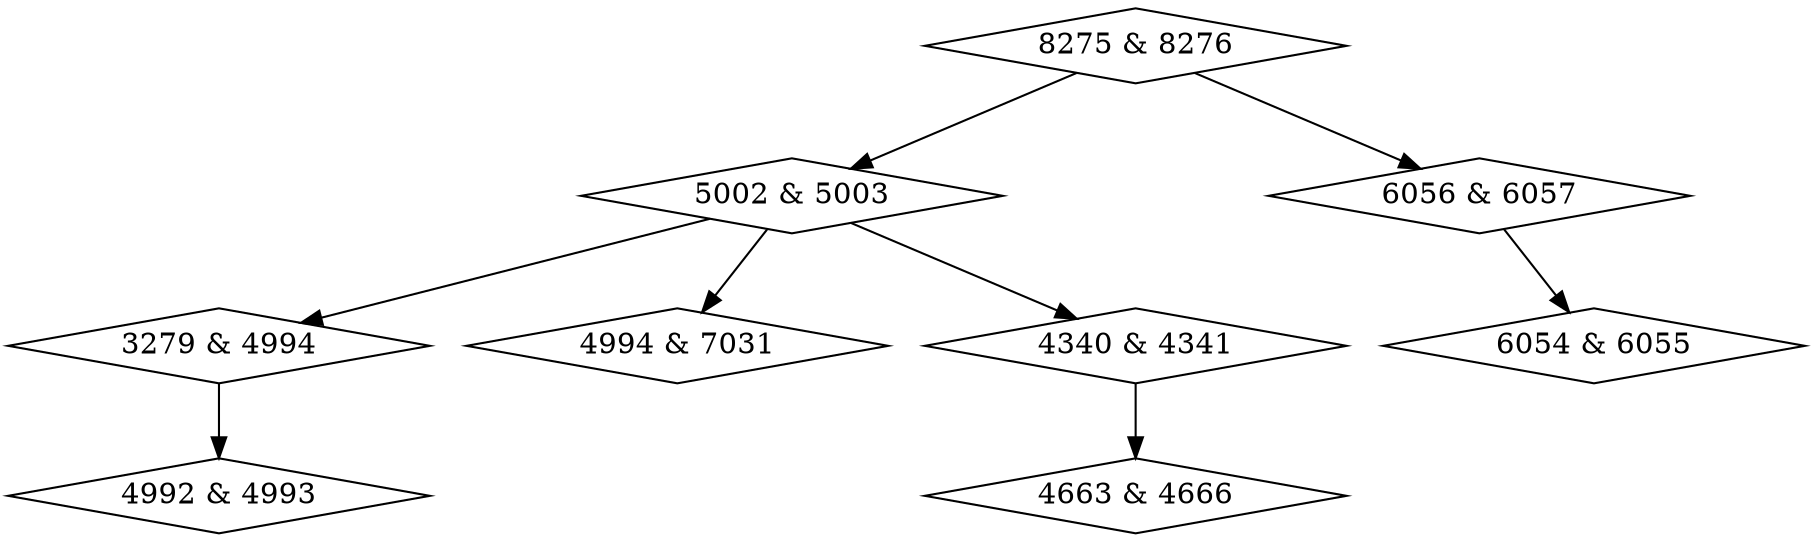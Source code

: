 digraph {
0 [label = "3279 & 4994", shape = diamond];
1 [label = "4994 & 7031", shape = diamond];
2 [label = "4340 & 4341", shape = diamond];
3 [label = "4663 & 4666", shape = diamond];
4 [label = "4992 & 4993", shape = diamond];
5 [label = "5002 & 5003", shape = diamond];
6 [label = "6054 & 6055", shape = diamond];
7 [label = "6056 & 6057", shape = diamond];
8 [label = "8275 & 8276", shape = diamond];
0->4;
2->3;
5->0;
5->1;
5->2;
7->6;
8->5;
8->7;
}
